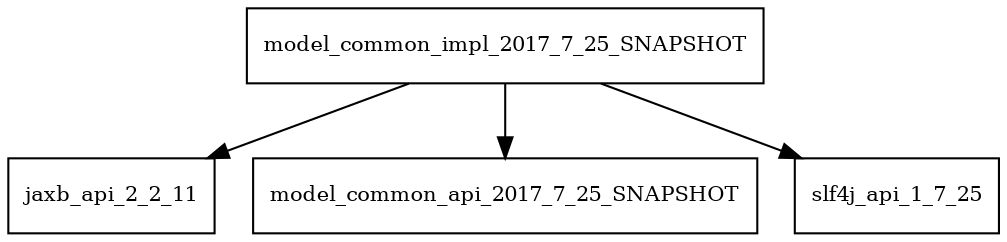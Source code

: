 digraph model_common_impl_2017_7_25_SNAPSHOT_dependencies {
  node [shape = box, fontsize=10.0];
  model_common_impl_2017_7_25_SNAPSHOT -> jaxb_api_2_2_11;
  model_common_impl_2017_7_25_SNAPSHOT -> model_common_api_2017_7_25_SNAPSHOT;
  model_common_impl_2017_7_25_SNAPSHOT -> slf4j_api_1_7_25;
}
